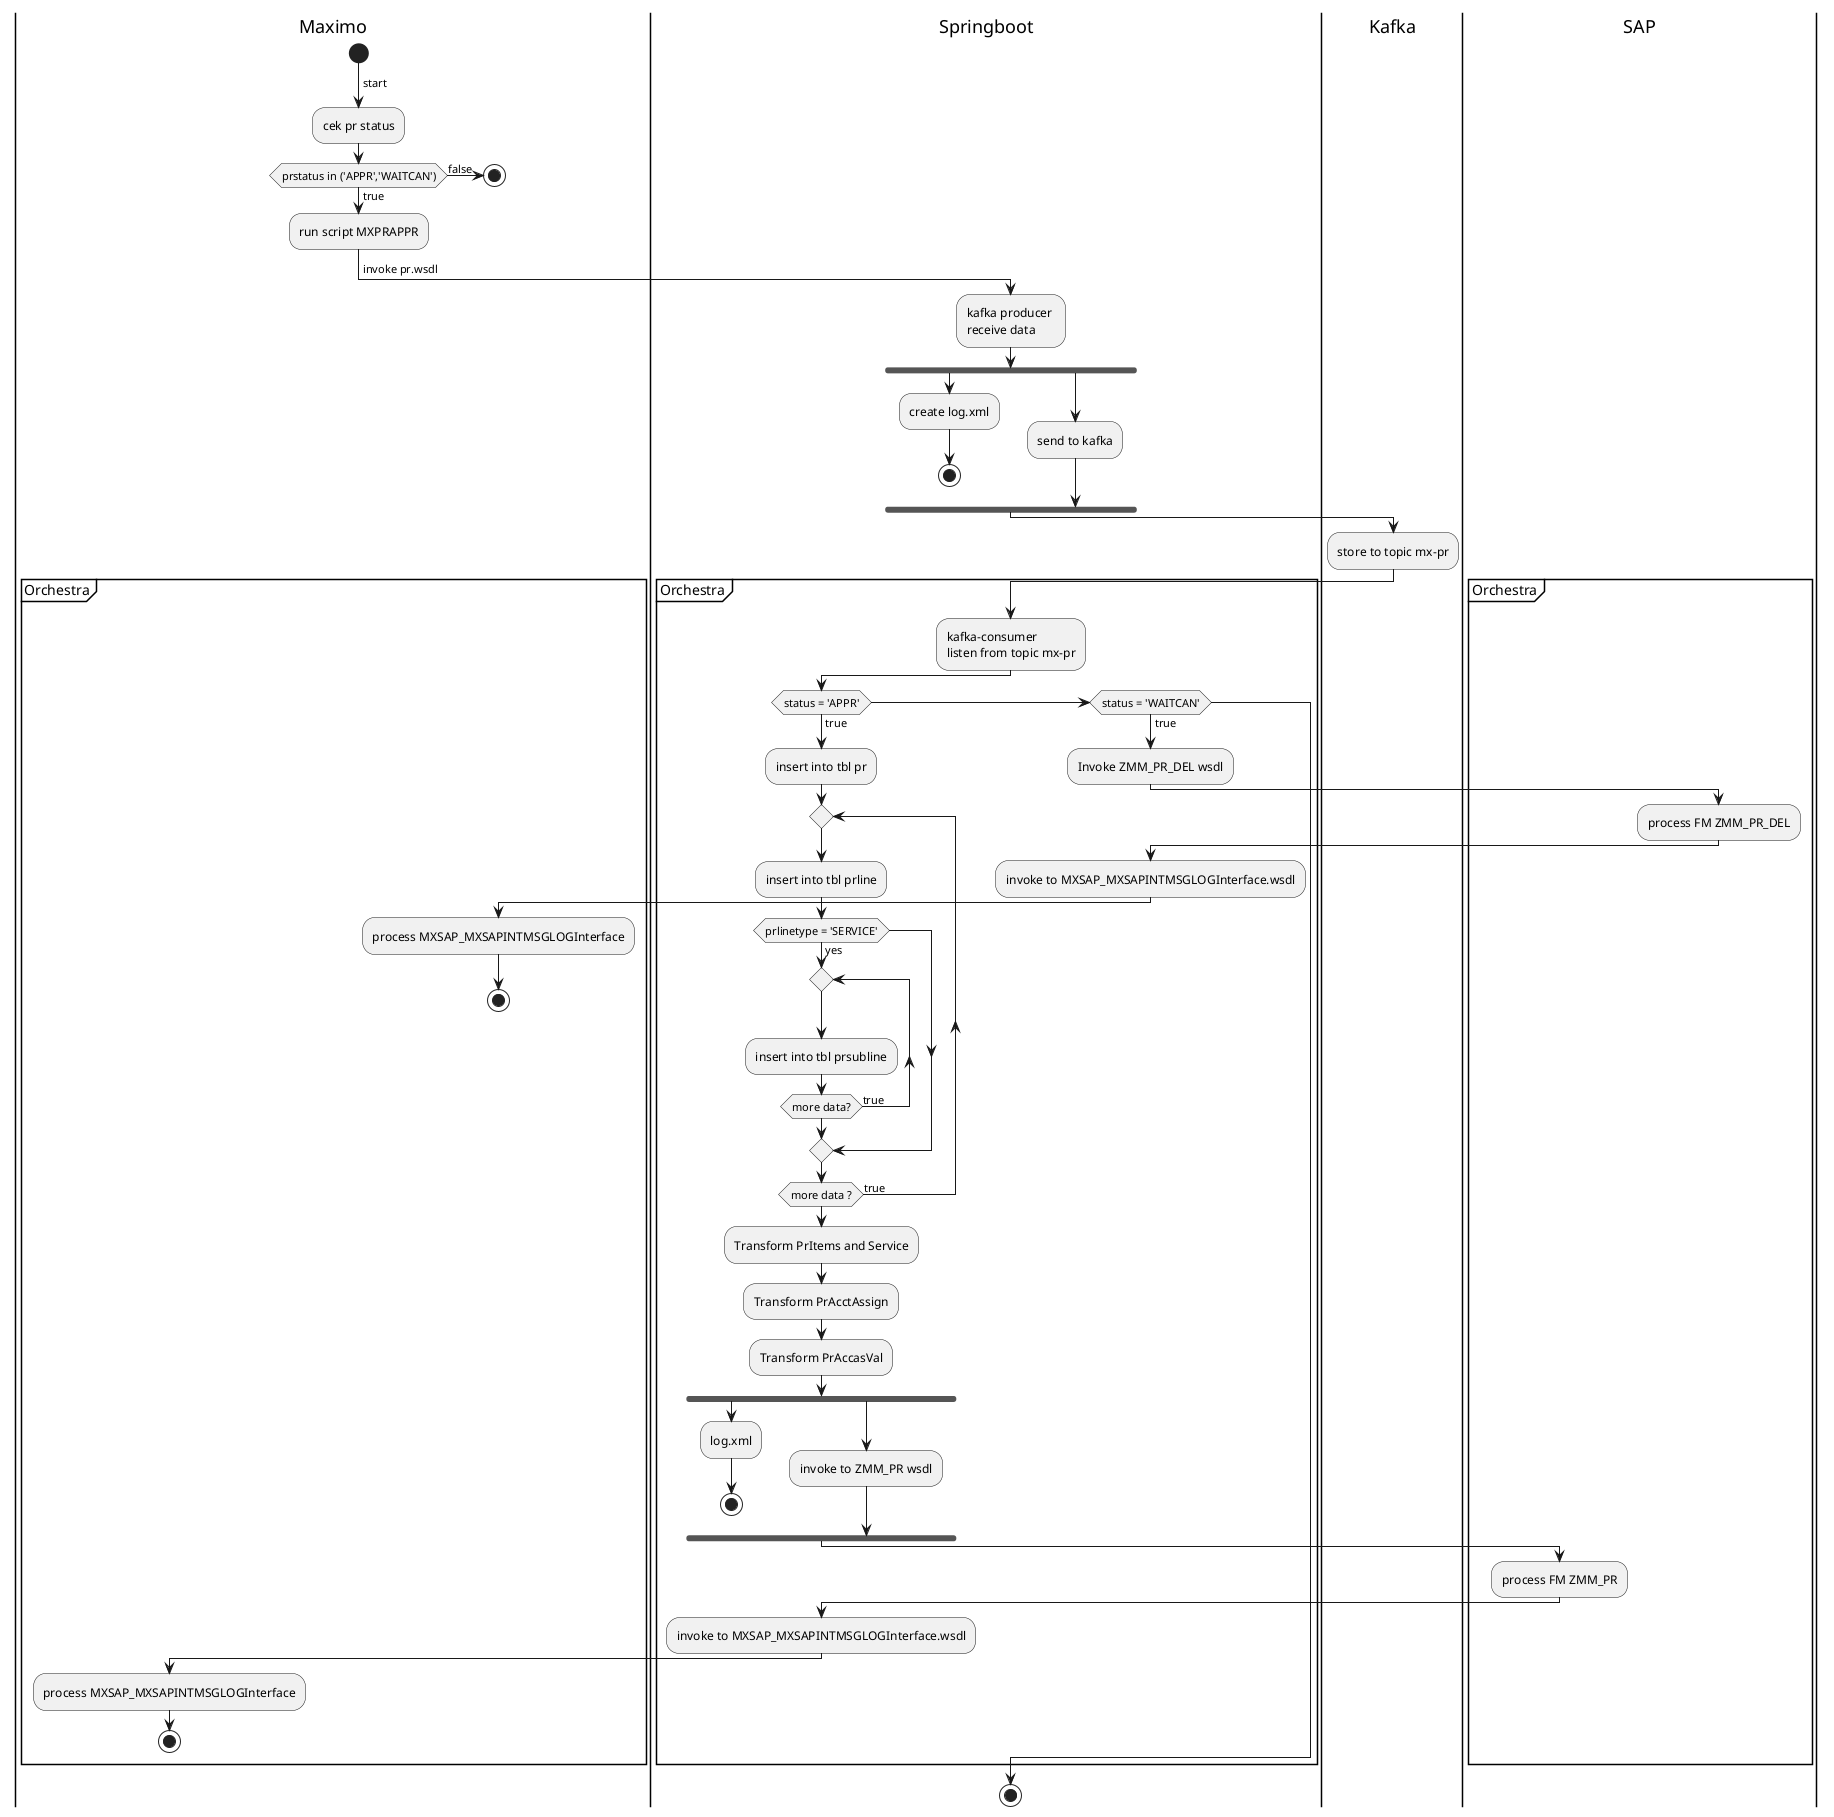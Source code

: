 @startuml
|Maximo|
start
-> start;
:cek pr status;
if (prstatus in ('APPR','WAITCAN')) then (true)
    :run script MXPRAPPR;
else (false) 
stop    
endif
|Springboot|
->invoke pr.wsdl;
:kafka producer \nreceive data;
fork
:create log.xml;
stop
fork again
:send to kafka;
end fork;
|Kafka|
:store to topic mx-pr;
|Springboot|
partition Orchestra {
:kafka-consumer \nlisten from topic mx-pr;
if (status = 'APPR') then (true)
    :insert into tbl pr;
    repeat
    :insert into tbl prline;
    if (prlinetype = 'SERVICE') then (yes)
        repeat
        :insert into tbl prsubline;
        repeat while (more data?) is (true)
    endif
    repeat while (more data ?) is (true)
    :Transform PrItems and Service;
    :Transform PrAcctAssign;
    :Transform PrAccasVal;
    fork
    :log.xml;
    stop
    fork again
    :invoke to ZMM_PR wsdl;
    end fork
    |SAP|
    :process FM ZMM_PR;
    |Springboot|    
    :invoke to MXSAP_MXSAPINTMSGLOGInterface.wsdl;
    |Maximo|
    :process MXSAP_MXSAPINTMSGLOGInterface;
    stop
elseif (status = 'WAITCAN') then (true)
    |Springboot|
    :Invoke ZMM_PR_DEL wsdl;
    |SAP|
    :process FM ZMM_PR_DEL;
    |Springboot|
    :invoke to MXSAP_MXSAPINTMSGLOGInterface.wsdl;
    |Maximo|
    :process MXSAP_MXSAPINTMSGLOGInterface;
    stop
endif    
}
|Springboot|
stop
@enduml 